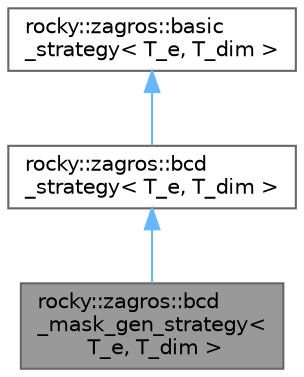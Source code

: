 digraph "rocky::zagros::bcd_mask_gen_strategy&lt; T_e, T_dim &gt;"
{
 // LATEX_PDF_SIZE
  bgcolor="transparent";
  edge [fontname=Helvetica,fontsize=10,labelfontname=Helvetica,labelfontsize=10];
  node [fontname=Helvetica,fontsize=10,shape=box,height=0.2,width=0.4];
  Node1 [label="rocky::zagros::bcd\l_mask_gen_strategy\<\l T_e, T_dim \>",height=0.2,width=0.4,color="gray40", fillcolor="grey60", style="filled", fontcolor="black",tooltip="Interface for bcd mask generation strategies."];
  Node2 -> Node1 [dir="back",color="steelblue1",style="solid"];
  Node2 [label="rocky::zagros::bcd\l_strategy\< T_e, T_dim \>",height=0.2,width=0.4,color="gray40", fillcolor="white", style="filled",URL="$classrocky_1_1zagros_1_1bcd__strategy.html",tooltip="Interface for blocked descent strategies."];
  Node3 -> Node2 [dir="back",color="steelblue1",style="solid"];
  Node3 [label="rocky::zagros::basic\l_strategy\< T_e, T_dim \>",height=0.2,width=0.4,color="gray40", fillcolor="white", style="filled",URL="$classrocky_1_1zagros_1_1basic__strategy.html",tooltip="Interface for all strategies."];
}
